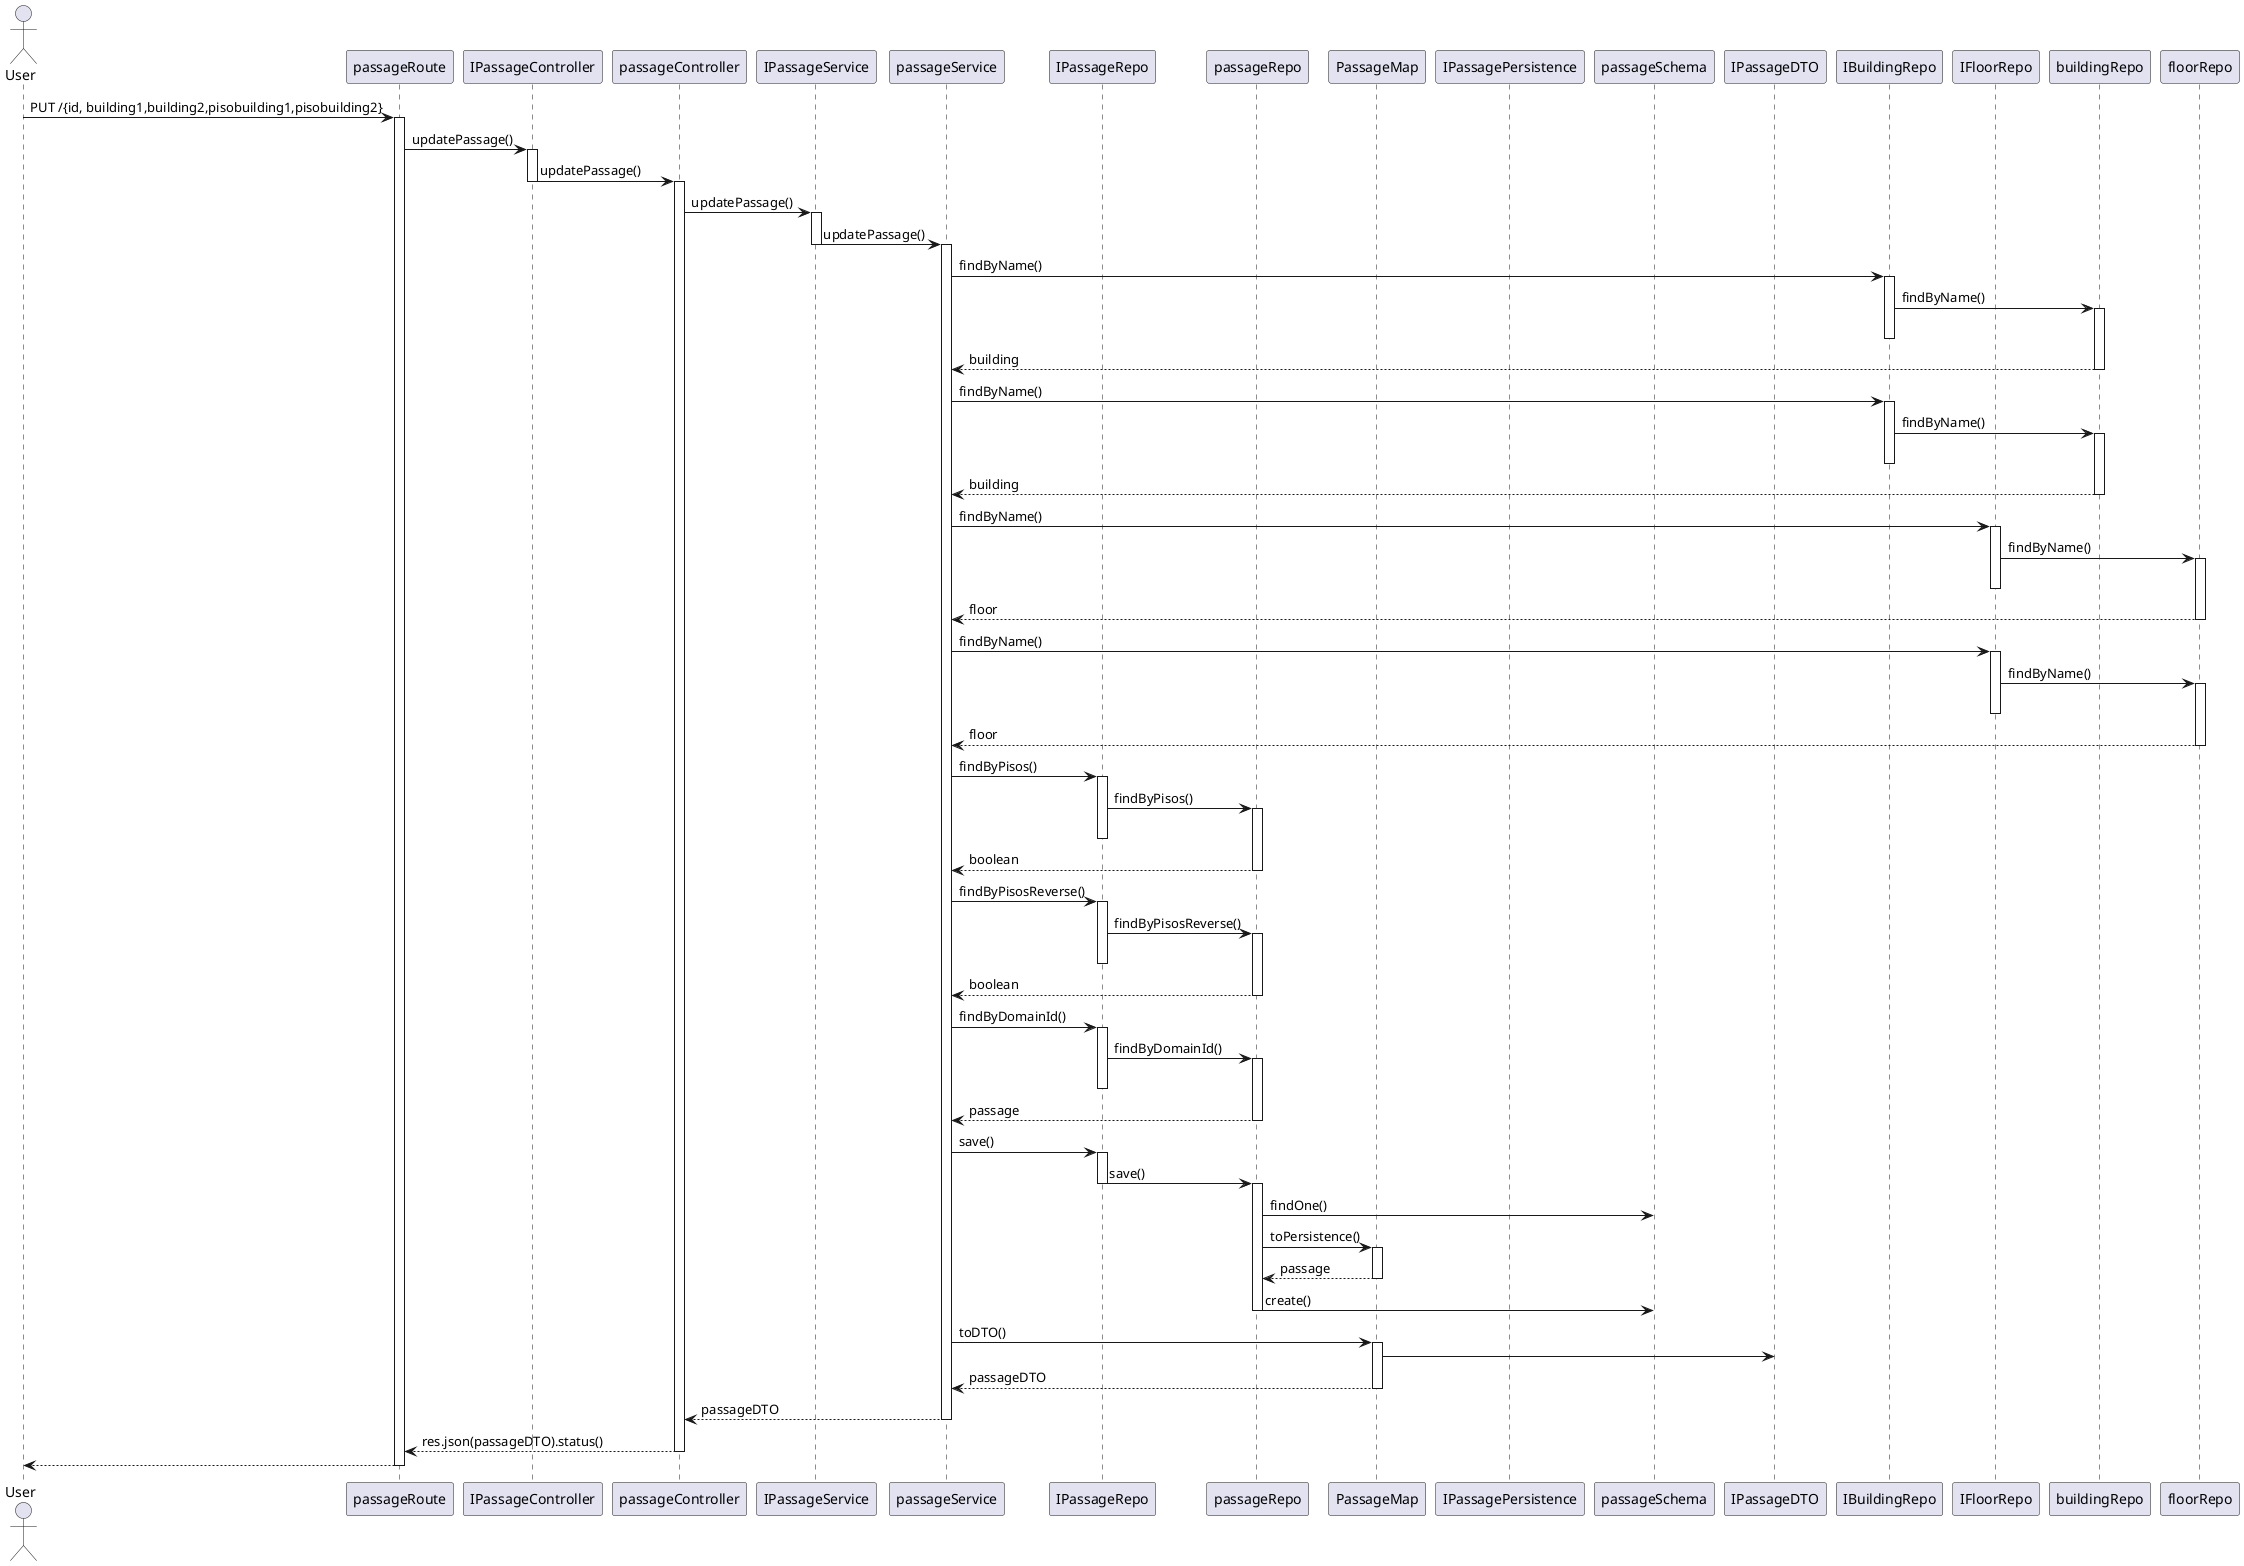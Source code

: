 @startuml
'https://plantuml.com/sequence-diagram

actor User
participant passageRoute
participant IPassageController
participant passageController
participant IPassageService
participant passageService
participant IPassageRepo
participant passageRepo
participant PassageMap
participant IPassagePersistence
participant passageSchema
participant IPassageDTO
participant IBuildingRepo
participant IFloorRepo
participant buildingRepo
participant floorRepo

User -> passageRoute: PUT /{id, building1,building2,pisobuilding1,pisobuilding2}
activate passageRoute
passageRoute -> IPassageController : updatePassage()
activate IPassageController
IPassageController -> passageController :  updatePassage()
deactivate IPassageController
activate passageController
passageController -> IPassageService : updatePassage()
activate IPassageService
IPassageService -> passageService : updatePassage()
deactivate IPassageService
activate passageService
passageService -> IBuildingRepo : findByName()
activate IBuildingRepo
IBuildingRepo -> buildingRepo : findByName()
activate buildingRepo
deactivate IBuildingRepo
buildingRepo --> passageService : building
deactivate buildingRepo
passageService -> IBuildingRepo : findByName()
activate IBuildingRepo
IBuildingRepo -> buildingRepo : findByName()
activate buildingRepo
deactivate IBuildingRepo
buildingRepo --> passageService : building
deactivate buildingRepo
passageService -> IFloorRepo : findByName()
activate IFloorRepo
IFloorRepo -> floorRepo: findByName()
activate floorRepo
deactivate IFloorRepo
floorRepo --> passageService : floor
deactivate floorRepo
passageService -> IFloorRepo : findByName()
activate IFloorRepo
IFloorRepo -> floorRepo: findByName()
activate floorRepo
deactivate IFloorRepo
floorRepo --> passageService : floor
deactivate floorRepo
passageService -> IPassageRepo : findByPisos()
activate IPassageRepo
IPassageRepo -> passageRepo : findByPisos()
activate passageRepo
deactivate IPassageRepo
passageRepo --> passageService : boolean
deactivate passageRepo
passageService -> IPassageRepo : findByPisosReverse()
activate IPassageRepo
IPassageRepo -> passageRepo : findByPisosReverse()
activate passageRepo
deactivate IPassageRepo
passageRepo --> passageService : boolean
deactivate passageRepo
passageService -> IPassageRepo : findByDomainId()
activate IPassageRepo
IPassageRepo -> passageRepo : findByDomainId()
activate passageRepo
deactivate IPassageRepo
passageRepo --> passageService : passage
deactivate passageRepo
passageService -> IPassageRepo: save()
activate IPassageRepo
IPassageRepo -> passageRepo : save()
deactivate IPassageRepo
activate passageRepo
passageRepo -> passageSchema : findOne()
passageRepo -> PassageMap : toPersistence()
activate PassageMap
PassageMap --> passageRepo : passage
deactivate PassageMap
passageRepo -> passageSchema: create()
deactivate passageRepo
passageService -> PassageMap : toDTO()
activate PassageMap
PassageMap -> IPassageDTO
PassageMap --> passageService : passageDTO
deactivate PassageMap
passageService --> passageController : passageDTO
deactivate passageService
passageController --> passageRoute : res.json(passageDTO).status()
deactivate passageController
passageRoute --> User
deactivate passageRoute
@enduml